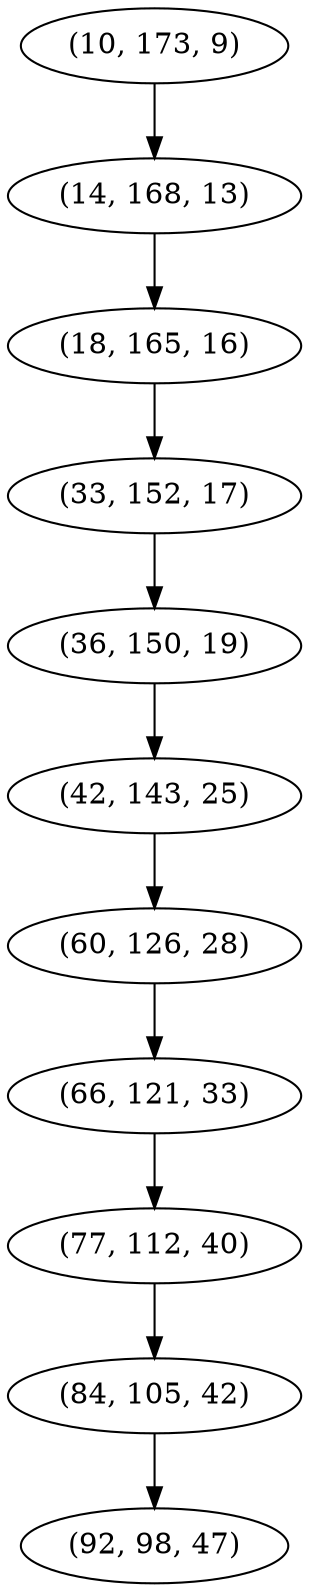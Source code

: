 digraph tree {
    "(10, 173, 9)";
    "(14, 168, 13)";
    "(18, 165, 16)";
    "(33, 152, 17)";
    "(36, 150, 19)";
    "(42, 143, 25)";
    "(60, 126, 28)";
    "(66, 121, 33)";
    "(77, 112, 40)";
    "(84, 105, 42)";
    "(92, 98, 47)";
    "(10, 173, 9)" -> "(14, 168, 13)";
    "(14, 168, 13)" -> "(18, 165, 16)";
    "(18, 165, 16)" -> "(33, 152, 17)";
    "(33, 152, 17)" -> "(36, 150, 19)";
    "(36, 150, 19)" -> "(42, 143, 25)";
    "(42, 143, 25)" -> "(60, 126, 28)";
    "(60, 126, 28)" -> "(66, 121, 33)";
    "(66, 121, 33)" -> "(77, 112, 40)";
    "(77, 112, 40)" -> "(84, 105, 42)";
    "(84, 105, 42)" -> "(92, 98, 47)";
}
